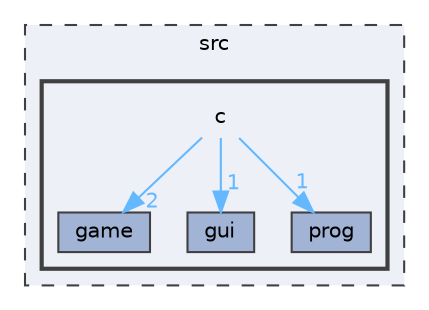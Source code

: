 digraph "src/c"
{
 // LATEX_PDF_SIZE
  bgcolor="transparent";
  edge [fontname=Helvetica,fontsize=10,labelfontname=Helvetica,labelfontsize=10];
  node [fontname=Helvetica,fontsize=10,shape=box,height=0.2,width=0.4];
  compound=true
  subgraph clusterdir_68267d1309a1af8e8297ef4c3efbcdba {
    graph [ bgcolor="#edf0f7", pencolor="grey25", label="src", fontname=Helvetica,fontsize=10 style="filled,dashed", URL="dir_68267d1309a1af8e8297ef4c3efbcdba.html",tooltip=""]
  subgraph clusterdir_3b19ecf29356981f494745fbef7e56bf {
    graph [ bgcolor="#edf0f7", pencolor="grey25", label="", fontname=Helvetica,fontsize=10 style="filled,bold", URL="dir_3b19ecf29356981f494745fbef7e56bf.html",tooltip=""]
    dir_3b19ecf29356981f494745fbef7e56bf [shape=plaintext, label="c"];
  dir_4577e3e26418e81245e5e2782fdb5624 [label="game", fillcolor="#a2b4d6", color="grey25", style="filled", URL="dir_4577e3e26418e81245e5e2782fdb5624.html",tooltip=""];
  dir_f1392e27fd323dcd4e55bb738c0e23fc [label="gui", fillcolor="#a2b4d6", color="grey25", style="filled", URL="dir_f1392e27fd323dcd4e55bb738c0e23fc.html",tooltip=""];
  dir_f4913f1df357bd2ff70387216a90f557 [label="prog", fillcolor="#a2b4d6", color="grey25", style="filled", URL="dir_f4913f1df357bd2ff70387216a90f557.html",tooltip=""];
  }
  }
  dir_3b19ecf29356981f494745fbef7e56bf->dir_4577e3e26418e81245e5e2782fdb5624 [headlabel="2", labeldistance=1.5 headhref="dir_000000_000001.html" href="dir_000000_000001.html" color="steelblue1" fontcolor="steelblue1"];
  dir_3b19ecf29356981f494745fbef7e56bf->dir_f1392e27fd323dcd4e55bb738c0e23fc [headlabel="1", labeldistance=1.5 headhref="dir_000000_000002.html" href="dir_000000_000002.html" color="steelblue1" fontcolor="steelblue1"];
  dir_3b19ecf29356981f494745fbef7e56bf->dir_f4913f1df357bd2ff70387216a90f557 [headlabel="1", labeldistance=1.5 headhref="dir_000000_000003.html" href="dir_000000_000003.html" color="steelblue1" fontcolor="steelblue1"];
}
